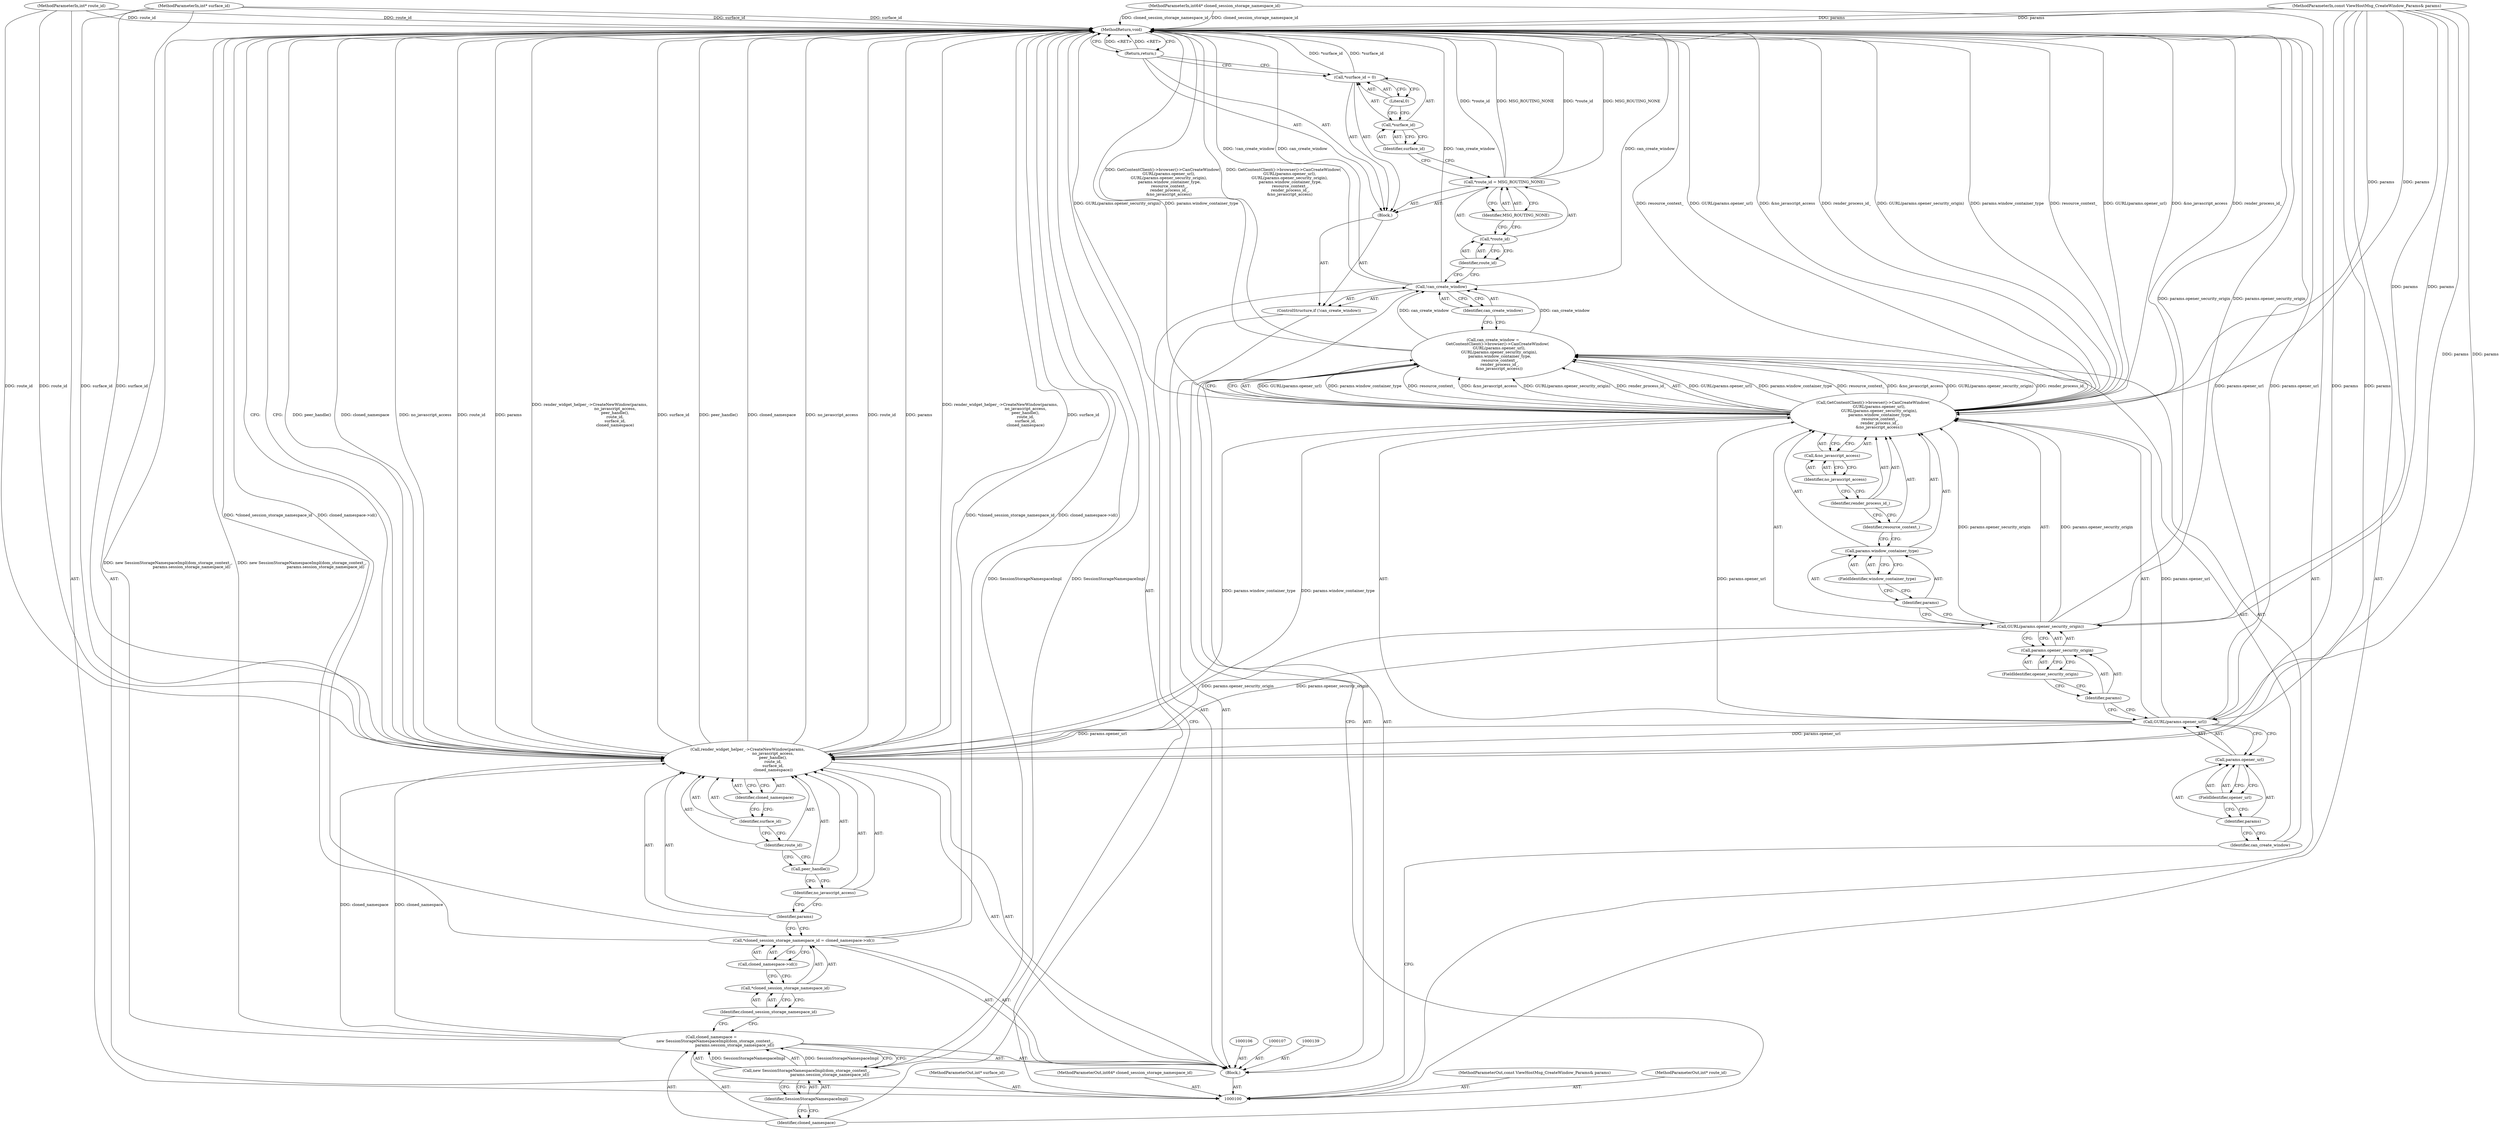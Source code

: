 digraph "1_Chrome_7f48b71cb22bb2fc9fcec2013e9eaff55381a43d" {
"1000155" [label="(MethodReturn,void)"];
"1000115" [label="(Call,GURL(params.opener_security_origin))"];
"1000116" [label="(Call,params.opener_security_origin)"];
"1000117" [label="(Identifier,params)"];
"1000118" [label="(FieldIdentifier,opener_security_origin)"];
"1000119" [label="(Call,params.window_container_type)"];
"1000120" [label="(Identifier,params)"];
"1000121" [label="(FieldIdentifier,window_container_type)"];
"1000122" [label="(Identifier,resource_context_)"];
"1000123" [label="(Identifier,render_process_id_)"];
"1000124" [label="(Call,&no_javascript_access)"];
"1000125" [label="(Identifier,no_javascript_access)"];
"1000126" [label="(ControlStructure,if (!can_create_window))"];
"1000129" [label="(Block,)"];
"1000127" [label="(Call,!can_create_window)"];
"1000128" [label="(Identifier,can_create_window)"];
"1000133" [label="(Identifier,MSG_ROUTING_NONE)"];
"1000130" [label="(Call,*route_id = MSG_ROUTING_NONE)"];
"1000131" [label="(Call,*route_id)"];
"1000132" [label="(Identifier,route_id)"];
"1000137" [label="(Literal,0)"];
"1000134" [label="(Call,*surface_id = 0)"];
"1000135" [label="(Call,*surface_id)"];
"1000136" [label="(Identifier,surface_id)"];
"1000138" [label="(Return,return;)"];
"1000101" [label="(MethodParameterIn,const ViewHostMsg_CreateWindow_Params& params)"];
"1000219" [label="(MethodParameterOut,const ViewHostMsg_CreateWindow_Params& params)"];
"1000140" [label="(Call,cloned_namespace =\n      new SessionStorageNamespaceImpl(dom_storage_context_,\n                                      params.session_storage_namespace_id))"];
"1000141" [label="(Identifier,cloned_namespace)"];
"1000143" [label="(Identifier,SessionStorageNamespaceImpl)"];
"1000142" [label="(Call,new SessionStorageNamespaceImpl(dom_storage_context_,\n                                      params.session_storage_namespace_id))"];
"1000144" [label="(Call,*cloned_session_storage_namespace_id = cloned_namespace->id())"];
"1000145" [label="(Call,*cloned_session_storage_namespace_id)"];
"1000146" [label="(Identifier,cloned_session_storage_namespace_id)"];
"1000147" [label="(Call,cloned_namespace->id())"];
"1000148" [label="(Call,render_widget_helper_->CreateNewWindow(params,\n                                         no_javascript_access,\n                                         peer_handle(),\n                                         route_id,\n                                         surface_id,\n                                         cloned_namespace))"];
"1000149" [label="(Identifier,params)"];
"1000150" [label="(Identifier,no_javascript_access)"];
"1000151" [label="(Call,peer_handle())"];
"1000102" [label="(MethodParameterIn,int* route_id)"];
"1000220" [label="(MethodParameterOut,int* route_id)"];
"1000152" [label="(Identifier,route_id)"];
"1000153" [label="(Identifier,surface_id)"];
"1000154" [label="(Identifier,cloned_namespace)"];
"1000103" [label="(MethodParameterIn,int* surface_id)"];
"1000221" [label="(MethodParameterOut,int* surface_id)"];
"1000104" [label="(MethodParameterIn,int64* cloned_session_storage_namespace_id)"];
"1000222" [label="(MethodParameterOut,int64* cloned_session_storage_namespace_id)"];
"1000105" [label="(Block,)"];
"1000108" [label="(Call,can_create_window =\n       GetContentClient()->browser()->CanCreateWindow(\n          GURL(params.opener_url),\n          GURL(params.opener_security_origin),\n           params.window_container_type,\n           resource_context_,\n           render_process_id_,\n          &no_javascript_access))"];
"1000109" [label="(Identifier,can_create_window)"];
"1000110" [label="(Call,GetContentClient()->browser()->CanCreateWindow(\n          GURL(params.opener_url),\n          GURL(params.opener_security_origin),\n           params.window_container_type,\n           resource_context_,\n           render_process_id_,\n          &no_javascript_access))"];
"1000111" [label="(Call,GURL(params.opener_url))"];
"1000112" [label="(Call,params.opener_url)"];
"1000113" [label="(Identifier,params)"];
"1000114" [label="(FieldIdentifier,opener_url)"];
"1000155" -> "1000100"  [label="AST: "];
"1000155" -> "1000138"  [label="CFG: "];
"1000155" -> "1000148"  [label="CFG: "];
"1000140" -> "1000155"  [label="DDG: new SessionStorageNamespaceImpl(dom_storage_context_,\n                                      params.session_storage_namespace_id)"];
"1000148" -> "1000155"  [label="DDG: peer_handle()"];
"1000148" -> "1000155"  [label="DDG: cloned_namespace"];
"1000148" -> "1000155"  [label="DDG: no_javascript_access"];
"1000148" -> "1000155"  [label="DDG: route_id"];
"1000148" -> "1000155"  [label="DDG: params"];
"1000148" -> "1000155"  [label="DDG: render_widget_helper_->CreateNewWindow(params,\n                                         no_javascript_access,\n                                         peer_handle(),\n                                         route_id,\n                                         surface_id,\n                                         cloned_namespace)"];
"1000148" -> "1000155"  [label="DDG: surface_id"];
"1000104" -> "1000155"  [label="DDG: cloned_session_storage_namespace_id"];
"1000110" -> "1000155"  [label="DDG: render_process_id_"];
"1000110" -> "1000155"  [label="DDG: GURL(params.opener_security_origin)"];
"1000110" -> "1000155"  [label="DDG: params.window_container_type"];
"1000110" -> "1000155"  [label="DDG: resource_context_"];
"1000110" -> "1000155"  [label="DDG: GURL(params.opener_url)"];
"1000110" -> "1000155"  [label="DDG: &no_javascript_access"];
"1000127" -> "1000155"  [label="DDG: can_create_window"];
"1000127" -> "1000155"  [label="DDG: !can_create_window"];
"1000103" -> "1000155"  [label="DDG: surface_id"];
"1000130" -> "1000155"  [label="DDG: MSG_ROUTING_NONE"];
"1000130" -> "1000155"  [label="DDG: *route_id"];
"1000102" -> "1000155"  [label="DDG: route_id"];
"1000111" -> "1000155"  [label="DDG: params.opener_url"];
"1000134" -> "1000155"  [label="DDG: *surface_id"];
"1000101" -> "1000155"  [label="DDG: params"];
"1000108" -> "1000155"  [label="DDG: GetContentClient()->browser()->CanCreateWindow(\n          GURL(params.opener_url),\n          GURL(params.opener_security_origin),\n           params.window_container_type,\n           resource_context_,\n           render_process_id_,\n          &no_javascript_access)"];
"1000142" -> "1000155"  [label="DDG: SessionStorageNamespaceImpl"];
"1000144" -> "1000155"  [label="DDG: *cloned_session_storage_namespace_id"];
"1000144" -> "1000155"  [label="DDG: cloned_namespace->id()"];
"1000115" -> "1000155"  [label="DDG: params.opener_security_origin"];
"1000138" -> "1000155"  [label="DDG: <RET>"];
"1000115" -> "1000110"  [label="AST: "];
"1000115" -> "1000116"  [label="CFG: "];
"1000116" -> "1000115"  [label="AST: "];
"1000120" -> "1000115"  [label="CFG: "];
"1000115" -> "1000155"  [label="DDG: params.opener_security_origin"];
"1000115" -> "1000110"  [label="DDG: params.opener_security_origin"];
"1000101" -> "1000115"  [label="DDG: params"];
"1000115" -> "1000148"  [label="DDG: params.opener_security_origin"];
"1000116" -> "1000115"  [label="AST: "];
"1000116" -> "1000118"  [label="CFG: "];
"1000117" -> "1000116"  [label="AST: "];
"1000118" -> "1000116"  [label="AST: "];
"1000115" -> "1000116"  [label="CFG: "];
"1000117" -> "1000116"  [label="AST: "];
"1000117" -> "1000111"  [label="CFG: "];
"1000118" -> "1000117"  [label="CFG: "];
"1000118" -> "1000116"  [label="AST: "];
"1000118" -> "1000117"  [label="CFG: "];
"1000116" -> "1000118"  [label="CFG: "];
"1000119" -> "1000110"  [label="AST: "];
"1000119" -> "1000121"  [label="CFG: "];
"1000120" -> "1000119"  [label="AST: "];
"1000121" -> "1000119"  [label="AST: "];
"1000122" -> "1000119"  [label="CFG: "];
"1000120" -> "1000119"  [label="AST: "];
"1000120" -> "1000115"  [label="CFG: "];
"1000121" -> "1000120"  [label="CFG: "];
"1000121" -> "1000119"  [label="AST: "];
"1000121" -> "1000120"  [label="CFG: "];
"1000119" -> "1000121"  [label="CFG: "];
"1000122" -> "1000110"  [label="AST: "];
"1000122" -> "1000119"  [label="CFG: "];
"1000123" -> "1000122"  [label="CFG: "];
"1000123" -> "1000110"  [label="AST: "];
"1000123" -> "1000122"  [label="CFG: "];
"1000125" -> "1000123"  [label="CFG: "];
"1000124" -> "1000110"  [label="AST: "];
"1000124" -> "1000125"  [label="CFG: "];
"1000125" -> "1000124"  [label="AST: "];
"1000110" -> "1000124"  [label="CFG: "];
"1000125" -> "1000124"  [label="AST: "];
"1000125" -> "1000123"  [label="CFG: "];
"1000124" -> "1000125"  [label="CFG: "];
"1000126" -> "1000105"  [label="AST: "];
"1000127" -> "1000126"  [label="AST: "];
"1000129" -> "1000126"  [label="AST: "];
"1000129" -> "1000126"  [label="AST: "];
"1000130" -> "1000129"  [label="AST: "];
"1000134" -> "1000129"  [label="AST: "];
"1000138" -> "1000129"  [label="AST: "];
"1000127" -> "1000126"  [label="AST: "];
"1000127" -> "1000128"  [label="CFG: "];
"1000128" -> "1000127"  [label="AST: "];
"1000132" -> "1000127"  [label="CFG: "];
"1000141" -> "1000127"  [label="CFG: "];
"1000127" -> "1000155"  [label="DDG: can_create_window"];
"1000127" -> "1000155"  [label="DDG: !can_create_window"];
"1000108" -> "1000127"  [label="DDG: can_create_window"];
"1000128" -> "1000127"  [label="AST: "];
"1000128" -> "1000108"  [label="CFG: "];
"1000127" -> "1000128"  [label="CFG: "];
"1000133" -> "1000130"  [label="AST: "];
"1000133" -> "1000131"  [label="CFG: "];
"1000130" -> "1000133"  [label="CFG: "];
"1000130" -> "1000129"  [label="AST: "];
"1000130" -> "1000133"  [label="CFG: "];
"1000131" -> "1000130"  [label="AST: "];
"1000133" -> "1000130"  [label="AST: "];
"1000136" -> "1000130"  [label="CFG: "];
"1000130" -> "1000155"  [label="DDG: MSG_ROUTING_NONE"];
"1000130" -> "1000155"  [label="DDG: *route_id"];
"1000131" -> "1000130"  [label="AST: "];
"1000131" -> "1000132"  [label="CFG: "];
"1000132" -> "1000131"  [label="AST: "];
"1000133" -> "1000131"  [label="CFG: "];
"1000132" -> "1000131"  [label="AST: "];
"1000132" -> "1000127"  [label="CFG: "];
"1000131" -> "1000132"  [label="CFG: "];
"1000137" -> "1000134"  [label="AST: "];
"1000137" -> "1000135"  [label="CFG: "];
"1000134" -> "1000137"  [label="CFG: "];
"1000134" -> "1000129"  [label="AST: "];
"1000134" -> "1000137"  [label="CFG: "];
"1000135" -> "1000134"  [label="AST: "];
"1000137" -> "1000134"  [label="AST: "];
"1000138" -> "1000134"  [label="CFG: "];
"1000134" -> "1000155"  [label="DDG: *surface_id"];
"1000135" -> "1000134"  [label="AST: "];
"1000135" -> "1000136"  [label="CFG: "];
"1000136" -> "1000135"  [label="AST: "];
"1000137" -> "1000135"  [label="CFG: "];
"1000136" -> "1000135"  [label="AST: "];
"1000136" -> "1000130"  [label="CFG: "];
"1000135" -> "1000136"  [label="CFG: "];
"1000138" -> "1000129"  [label="AST: "];
"1000138" -> "1000134"  [label="CFG: "];
"1000155" -> "1000138"  [label="CFG: "];
"1000138" -> "1000155"  [label="DDG: <RET>"];
"1000101" -> "1000100"  [label="AST: "];
"1000101" -> "1000155"  [label="DDG: params"];
"1000101" -> "1000111"  [label="DDG: params"];
"1000101" -> "1000115"  [label="DDG: params"];
"1000101" -> "1000110"  [label="DDG: params"];
"1000101" -> "1000148"  [label="DDG: params"];
"1000219" -> "1000100"  [label="AST: "];
"1000140" -> "1000105"  [label="AST: "];
"1000140" -> "1000142"  [label="CFG: "];
"1000141" -> "1000140"  [label="AST: "];
"1000142" -> "1000140"  [label="AST: "];
"1000146" -> "1000140"  [label="CFG: "];
"1000140" -> "1000155"  [label="DDG: new SessionStorageNamespaceImpl(dom_storage_context_,\n                                      params.session_storage_namespace_id)"];
"1000142" -> "1000140"  [label="DDG: SessionStorageNamespaceImpl"];
"1000140" -> "1000148"  [label="DDG: cloned_namespace"];
"1000141" -> "1000140"  [label="AST: "];
"1000141" -> "1000127"  [label="CFG: "];
"1000143" -> "1000141"  [label="CFG: "];
"1000143" -> "1000142"  [label="AST: "];
"1000143" -> "1000141"  [label="CFG: "];
"1000142" -> "1000143"  [label="CFG: "];
"1000142" -> "1000140"  [label="AST: "];
"1000142" -> "1000143"  [label="CFG: "];
"1000143" -> "1000142"  [label="AST: "];
"1000140" -> "1000142"  [label="CFG: "];
"1000142" -> "1000155"  [label="DDG: SessionStorageNamespaceImpl"];
"1000142" -> "1000140"  [label="DDG: SessionStorageNamespaceImpl"];
"1000144" -> "1000105"  [label="AST: "];
"1000144" -> "1000147"  [label="CFG: "];
"1000145" -> "1000144"  [label="AST: "];
"1000147" -> "1000144"  [label="AST: "];
"1000149" -> "1000144"  [label="CFG: "];
"1000144" -> "1000155"  [label="DDG: *cloned_session_storage_namespace_id"];
"1000144" -> "1000155"  [label="DDG: cloned_namespace->id()"];
"1000145" -> "1000144"  [label="AST: "];
"1000145" -> "1000146"  [label="CFG: "];
"1000146" -> "1000145"  [label="AST: "];
"1000147" -> "1000145"  [label="CFG: "];
"1000146" -> "1000145"  [label="AST: "];
"1000146" -> "1000140"  [label="CFG: "];
"1000145" -> "1000146"  [label="CFG: "];
"1000147" -> "1000144"  [label="AST: "];
"1000147" -> "1000145"  [label="CFG: "];
"1000144" -> "1000147"  [label="CFG: "];
"1000148" -> "1000105"  [label="AST: "];
"1000148" -> "1000154"  [label="CFG: "];
"1000149" -> "1000148"  [label="AST: "];
"1000150" -> "1000148"  [label="AST: "];
"1000151" -> "1000148"  [label="AST: "];
"1000152" -> "1000148"  [label="AST: "];
"1000153" -> "1000148"  [label="AST: "];
"1000154" -> "1000148"  [label="AST: "];
"1000155" -> "1000148"  [label="CFG: "];
"1000148" -> "1000155"  [label="DDG: peer_handle()"];
"1000148" -> "1000155"  [label="DDG: cloned_namespace"];
"1000148" -> "1000155"  [label="DDG: no_javascript_access"];
"1000148" -> "1000155"  [label="DDG: route_id"];
"1000148" -> "1000155"  [label="DDG: params"];
"1000148" -> "1000155"  [label="DDG: render_widget_helper_->CreateNewWindow(params,\n                                         no_javascript_access,\n                                         peer_handle(),\n                                         route_id,\n                                         surface_id,\n                                         cloned_namespace)"];
"1000148" -> "1000155"  [label="DDG: surface_id"];
"1000111" -> "1000148"  [label="DDG: params.opener_url"];
"1000110" -> "1000148"  [label="DDG: params.window_container_type"];
"1000115" -> "1000148"  [label="DDG: params.opener_security_origin"];
"1000101" -> "1000148"  [label="DDG: params"];
"1000102" -> "1000148"  [label="DDG: route_id"];
"1000103" -> "1000148"  [label="DDG: surface_id"];
"1000140" -> "1000148"  [label="DDG: cloned_namespace"];
"1000149" -> "1000148"  [label="AST: "];
"1000149" -> "1000144"  [label="CFG: "];
"1000150" -> "1000149"  [label="CFG: "];
"1000150" -> "1000148"  [label="AST: "];
"1000150" -> "1000149"  [label="CFG: "];
"1000151" -> "1000150"  [label="CFG: "];
"1000151" -> "1000148"  [label="AST: "];
"1000151" -> "1000150"  [label="CFG: "];
"1000152" -> "1000151"  [label="CFG: "];
"1000102" -> "1000100"  [label="AST: "];
"1000102" -> "1000155"  [label="DDG: route_id"];
"1000102" -> "1000148"  [label="DDG: route_id"];
"1000220" -> "1000100"  [label="AST: "];
"1000152" -> "1000148"  [label="AST: "];
"1000152" -> "1000151"  [label="CFG: "];
"1000153" -> "1000152"  [label="CFG: "];
"1000153" -> "1000148"  [label="AST: "];
"1000153" -> "1000152"  [label="CFG: "];
"1000154" -> "1000153"  [label="CFG: "];
"1000154" -> "1000148"  [label="AST: "];
"1000154" -> "1000153"  [label="CFG: "];
"1000148" -> "1000154"  [label="CFG: "];
"1000103" -> "1000100"  [label="AST: "];
"1000103" -> "1000155"  [label="DDG: surface_id"];
"1000103" -> "1000148"  [label="DDG: surface_id"];
"1000221" -> "1000100"  [label="AST: "];
"1000104" -> "1000100"  [label="AST: "];
"1000104" -> "1000155"  [label="DDG: cloned_session_storage_namespace_id"];
"1000222" -> "1000100"  [label="AST: "];
"1000105" -> "1000100"  [label="AST: "];
"1000106" -> "1000105"  [label="AST: "];
"1000107" -> "1000105"  [label="AST: "];
"1000108" -> "1000105"  [label="AST: "];
"1000126" -> "1000105"  [label="AST: "];
"1000139" -> "1000105"  [label="AST: "];
"1000140" -> "1000105"  [label="AST: "];
"1000144" -> "1000105"  [label="AST: "];
"1000148" -> "1000105"  [label="AST: "];
"1000108" -> "1000105"  [label="AST: "];
"1000108" -> "1000110"  [label="CFG: "];
"1000109" -> "1000108"  [label="AST: "];
"1000110" -> "1000108"  [label="AST: "];
"1000128" -> "1000108"  [label="CFG: "];
"1000108" -> "1000155"  [label="DDG: GetContentClient()->browser()->CanCreateWindow(\n          GURL(params.opener_url),\n          GURL(params.opener_security_origin),\n           params.window_container_type,\n           resource_context_,\n           render_process_id_,\n          &no_javascript_access)"];
"1000110" -> "1000108"  [label="DDG: GURL(params.opener_url)"];
"1000110" -> "1000108"  [label="DDG: params.window_container_type"];
"1000110" -> "1000108"  [label="DDG: resource_context_"];
"1000110" -> "1000108"  [label="DDG: &no_javascript_access"];
"1000110" -> "1000108"  [label="DDG: GURL(params.opener_security_origin)"];
"1000110" -> "1000108"  [label="DDG: render_process_id_"];
"1000108" -> "1000127"  [label="DDG: can_create_window"];
"1000109" -> "1000108"  [label="AST: "];
"1000109" -> "1000100"  [label="CFG: "];
"1000113" -> "1000109"  [label="CFG: "];
"1000110" -> "1000108"  [label="AST: "];
"1000110" -> "1000124"  [label="CFG: "];
"1000111" -> "1000110"  [label="AST: "];
"1000115" -> "1000110"  [label="AST: "];
"1000119" -> "1000110"  [label="AST: "];
"1000122" -> "1000110"  [label="AST: "];
"1000123" -> "1000110"  [label="AST: "];
"1000124" -> "1000110"  [label="AST: "];
"1000108" -> "1000110"  [label="CFG: "];
"1000110" -> "1000155"  [label="DDG: render_process_id_"];
"1000110" -> "1000155"  [label="DDG: GURL(params.opener_security_origin)"];
"1000110" -> "1000155"  [label="DDG: params.window_container_type"];
"1000110" -> "1000155"  [label="DDG: resource_context_"];
"1000110" -> "1000155"  [label="DDG: GURL(params.opener_url)"];
"1000110" -> "1000155"  [label="DDG: &no_javascript_access"];
"1000110" -> "1000108"  [label="DDG: GURL(params.opener_url)"];
"1000110" -> "1000108"  [label="DDG: params.window_container_type"];
"1000110" -> "1000108"  [label="DDG: resource_context_"];
"1000110" -> "1000108"  [label="DDG: &no_javascript_access"];
"1000110" -> "1000108"  [label="DDG: GURL(params.opener_security_origin)"];
"1000110" -> "1000108"  [label="DDG: render_process_id_"];
"1000111" -> "1000110"  [label="DDG: params.opener_url"];
"1000115" -> "1000110"  [label="DDG: params.opener_security_origin"];
"1000101" -> "1000110"  [label="DDG: params"];
"1000110" -> "1000148"  [label="DDG: params.window_container_type"];
"1000111" -> "1000110"  [label="AST: "];
"1000111" -> "1000112"  [label="CFG: "];
"1000112" -> "1000111"  [label="AST: "];
"1000117" -> "1000111"  [label="CFG: "];
"1000111" -> "1000155"  [label="DDG: params.opener_url"];
"1000111" -> "1000110"  [label="DDG: params.opener_url"];
"1000101" -> "1000111"  [label="DDG: params"];
"1000111" -> "1000148"  [label="DDG: params.opener_url"];
"1000112" -> "1000111"  [label="AST: "];
"1000112" -> "1000114"  [label="CFG: "];
"1000113" -> "1000112"  [label="AST: "];
"1000114" -> "1000112"  [label="AST: "];
"1000111" -> "1000112"  [label="CFG: "];
"1000113" -> "1000112"  [label="AST: "];
"1000113" -> "1000109"  [label="CFG: "];
"1000114" -> "1000113"  [label="CFG: "];
"1000114" -> "1000112"  [label="AST: "];
"1000114" -> "1000113"  [label="CFG: "];
"1000112" -> "1000114"  [label="CFG: "];
}
